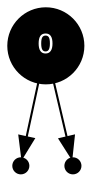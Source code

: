 digraph RBTree {
  node [fontname="Arial"];
  "0xaaaaaaac12c0" [label="0", shape=circle, style=filled, color=black, fillcolor=black, fontcolor=white];
  null0xaaaaaaac12c0L [shape=point, width=0.1];
  "0xaaaaaaac12c0" -> null0xaaaaaaac12c0L;
  null0xaaaaaaac12c0R [shape=point, width=0.1];
  "0xaaaaaaac12c0" -> null0xaaaaaaac12c0R;
}

